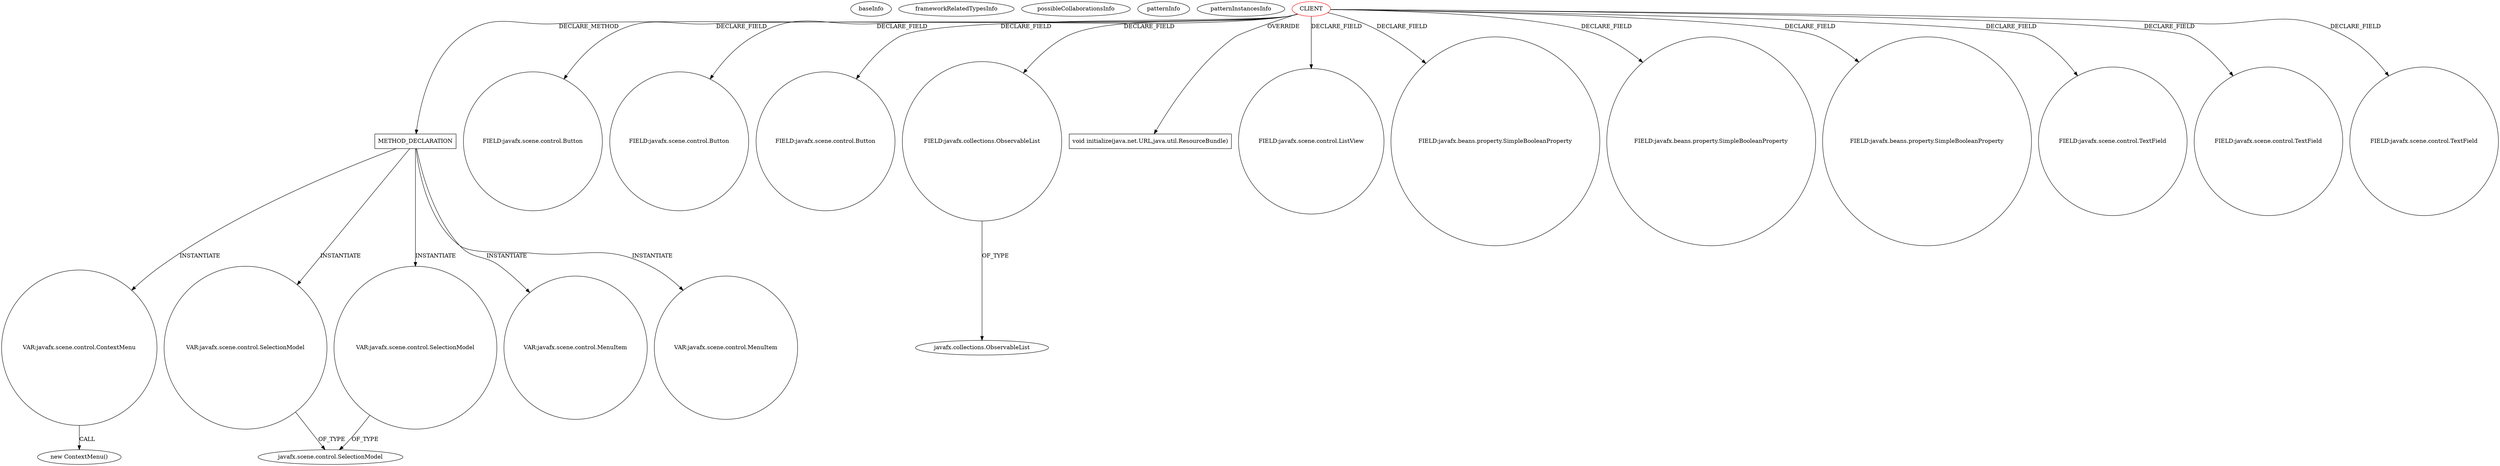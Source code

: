 digraph {
baseInfo[graphId=2670,category="pattern",isAnonymous=false,possibleRelation=false]
frameworkRelatedTypesInfo[]
possibleCollaborationsInfo[]
patternInfo[frequency=2.0,patternRootClient=0]
patternInstancesInfo[0="hock323-eventManager~/hock323-eventManager/EventManager-master/src/eventManager/controller/pokerTournament/TournamentController.java~TournamentController~3009",1="hock323-eventManager~/hock323-eventManager/EventManager-master/src/eventManager/controller/pokerTournament/PrizesController.java~PrizesController~2951"]
934[label="new ContextMenu()",vertexType="CONSTRUCTOR_CALL",isFrameworkType=false]
935[label="VAR:javafx.scene.control.ContextMenu",vertexType="VARIABLE_EXPRESION",isFrameworkType=false,shape=circle]
897[label="METHOD_DECLARATION",vertexType="CLIENT_METHOD_DECLARATION",isFrameworkType=false,shape=box]
0[label="CLIENT",vertexType="ROOT_CLIENT_CLASS_DECLARATION",isFrameworkType=false,color=red]
8[label="FIELD:javafx.scene.control.Button",vertexType="FIELD_DECLARATION",isFrameworkType=false,shape=circle]
142[label="FIELD:javafx.scene.control.Button",vertexType="FIELD_DECLARATION",isFrameworkType=false,shape=circle]
4[label="FIELD:javafx.scene.control.Button",vertexType="FIELD_DECLARATION",isFrameworkType=false,shape=circle]
146[label="FIELD:javafx.collections.ObservableList",vertexType="FIELD_DECLARATION",isFrameworkType=false,shape=circle]
147[label="javafx.collections.ObservableList",vertexType="FRAMEWORK_INTERFACE_TYPE",isFrameworkType=false]
924[label="VAR:javafx.scene.control.SelectionModel",vertexType="VARIABLE_EXPRESION",isFrameworkType=false,shape=circle]
269[label="javafx.scene.control.SelectionModel",vertexType="FRAMEWORK_CLASS_TYPE",isFrameworkType=false]
929[label="VAR:javafx.scene.control.SelectionModel",vertexType="VARIABLE_EXPRESION",isFrameworkType=false,shape=circle]
152[label="void initialize(java.net.URL,java.util.ResourceBundle)",vertexType="OVERRIDING_METHOD_DECLARATION",isFrameworkType=false,shape=box]
2[label="FIELD:javafx.scene.control.ListView",vertexType="FIELD_DECLARATION",isFrameworkType=false,shape=circle]
942[label="VAR:javafx.scene.control.MenuItem",vertexType="VARIABLE_EXPRESION",isFrameworkType=false,shape=circle]
938[label="VAR:javafx.scene.control.MenuItem",vertexType="VARIABLE_EXPRESION",isFrameworkType=false,shape=circle]
38[label="FIELD:javafx.beans.property.SimpleBooleanProperty",vertexType="FIELD_DECLARATION",isFrameworkType=false,shape=circle]
46[label="FIELD:javafx.beans.property.SimpleBooleanProperty",vertexType="FIELD_DECLARATION",isFrameworkType=false,shape=circle]
36[label="FIELD:javafx.beans.property.SimpleBooleanProperty",vertexType="FIELD_DECLARATION",isFrameworkType=false,shape=circle]
12[label="FIELD:javafx.scene.control.TextField",vertexType="FIELD_DECLARATION",isFrameworkType=false,shape=circle]
83[label="FIELD:javafx.scene.control.TextField",vertexType="FIELD_DECLARATION",isFrameworkType=false,shape=circle]
6[label="FIELD:javafx.scene.control.TextField",vertexType="FIELD_DECLARATION",isFrameworkType=false,shape=circle]
897->938[label="INSTANTIATE"]
0->83[label="DECLARE_FIELD"]
0->2[label="DECLARE_FIELD"]
0->46[label="DECLARE_FIELD"]
924->269[label="OF_TYPE"]
0->36[label="DECLARE_FIELD"]
0->38[label="DECLARE_FIELD"]
0->4[label="DECLARE_FIELD"]
929->269[label="OF_TYPE"]
0->12[label="DECLARE_FIELD"]
897->942[label="INSTANTIATE"]
0->152[label="OVERRIDE"]
0->8[label="DECLARE_FIELD"]
146->147[label="OF_TYPE"]
897->924[label="INSTANTIATE"]
0->6[label="DECLARE_FIELD"]
935->934[label="CALL"]
897->929[label="INSTANTIATE"]
0->146[label="DECLARE_FIELD"]
0->142[label="DECLARE_FIELD"]
0->897[label="DECLARE_METHOD"]
897->935[label="INSTANTIATE"]
}
